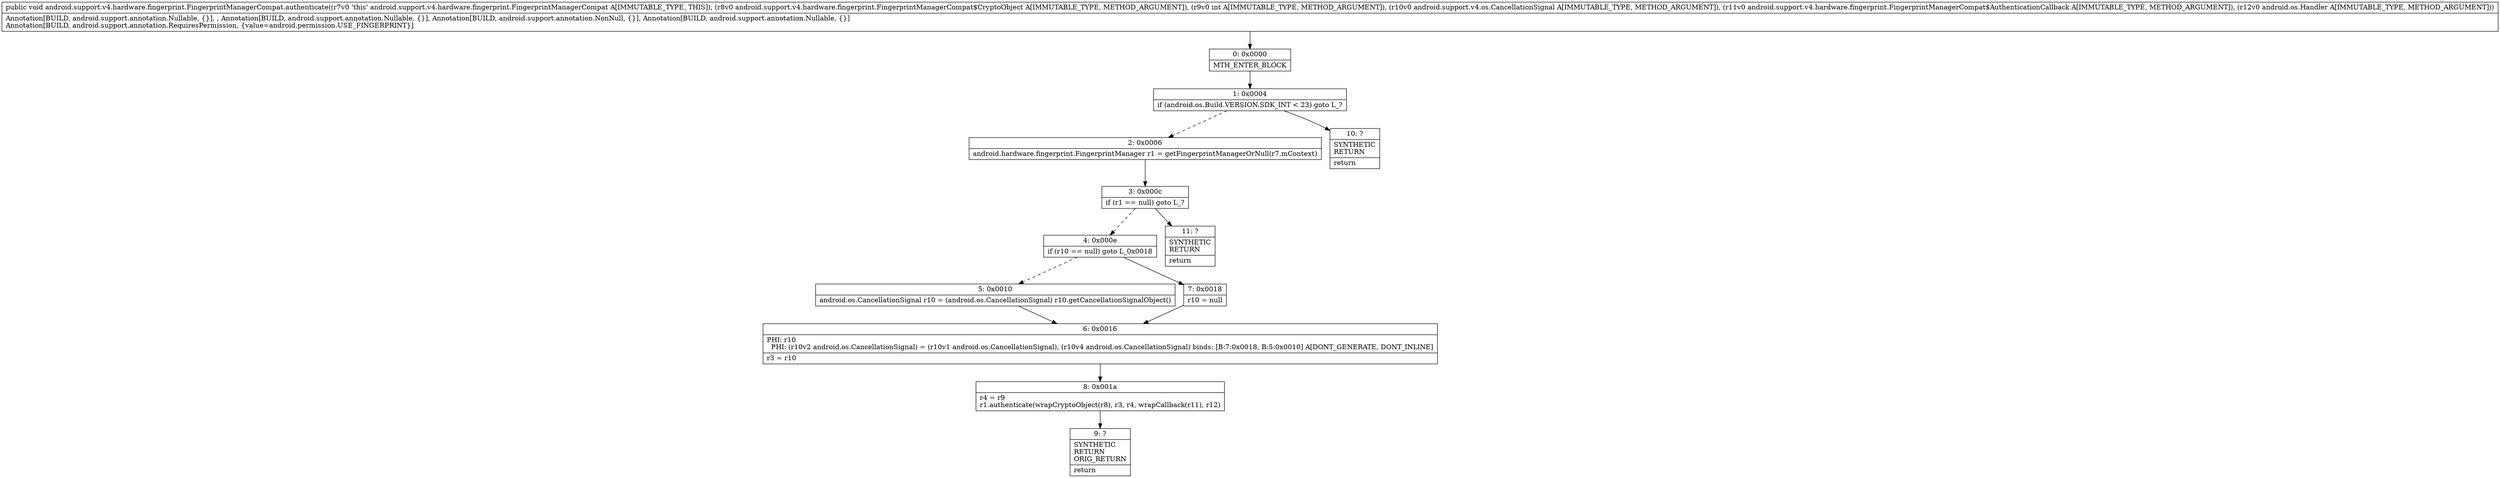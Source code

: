 digraph "CFG forandroid.support.v4.hardware.fingerprint.FingerprintManagerCompat.authenticate(Landroid\/support\/v4\/hardware\/fingerprint\/FingerprintManagerCompat$CryptoObject;ILandroid\/support\/v4\/os\/CancellationSignal;Landroid\/support\/v4\/hardware\/fingerprint\/FingerprintManagerCompat$AuthenticationCallback;Landroid\/os\/Handler;)V" {
Node_0 [shape=record,label="{0\:\ 0x0000|MTH_ENTER_BLOCK\l}"];
Node_1 [shape=record,label="{1\:\ 0x0004|if (android.os.Build.VERSION.SDK_INT \< 23) goto L_?\l}"];
Node_2 [shape=record,label="{2\:\ 0x0006|android.hardware.fingerprint.FingerprintManager r1 = getFingerprintManagerOrNull(r7.mContext)\l}"];
Node_3 [shape=record,label="{3\:\ 0x000c|if (r1 == null) goto L_?\l}"];
Node_4 [shape=record,label="{4\:\ 0x000e|if (r10 == null) goto L_0x0018\l}"];
Node_5 [shape=record,label="{5\:\ 0x0010|android.os.CancellationSignal r10 = (android.os.CancellationSignal) r10.getCancellationSignalObject()\l}"];
Node_6 [shape=record,label="{6\:\ 0x0016|PHI: r10 \l  PHI: (r10v2 android.os.CancellationSignal) = (r10v1 android.os.CancellationSignal), (r10v4 android.os.CancellationSignal) binds: [B:7:0x0018, B:5:0x0010] A[DONT_GENERATE, DONT_INLINE]\l|r3 = r10\l}"];
Node_7 [shape=record,label="{7\:\ 0x0018|r10 = null\l}"];
Node_8 [shape=record,label="{8\:\ 0x001a|r4 = r9\lr1.authenticate(wrapCryptoObject(r8), r3, r4, wrapCallback(r11), r12)\l}"];
Node_9 [shape=record,label="{9\:\ ?|SYNTHETIC\lRETURN\lORIG_RETURN\l|return\l}"];
Node_10 [shape=record,label="{10\:\ ?|SYNTHETIC\lRETURN\l|return\l}"];
Node_11 [shape=record,label="{11\:\ ?|SYNTHETIC\lRETURN\l|return\l}"];
MethodNode[shape=record,label="{public void android.support.v4.hardware.fingerprint.FingerprintManagerCompat.authenticate((r7v0 'this' android.support.v4.hardware.fingerprint.FingerprintManagerCompat A[IMMUTABLE_TYPE, THIS]), (r8v0 android.support.v4.hardware.fingerprint.FingerprintManagerCompat$CryptoObject A[IMMUTABLE_TYPE, METHOD_ARGUMENT]), (r9v0 int A[IMMUTABLE_TYPE, METHOD_ARGUMENT]), (r10v0 android.support.v4.os.CancellationSignal A[IMMUTABLE_TYPE, METHOD_ARGUMENT]), (r11v0 android.support.v4.hardware.fingerprint.FingerprintManagerCompat$AuthenticationCallback A[IMMUTABLE_TYPE, METHOD_ARGUMENT]), (r12v0 android.os.Handler A[IMMUTABLE_TYPE, METHOD_ARGUMENT]))  | Annotation[BUILD, android.support.annotation.Nullable, \{\}], , Annotation[BUILD, android.support.annotation.Nullable, \{\}], Annotation[BUILD, android.support.annotation.NonNull, \{\}], Annotation[BUILD, android.support.annotation.Nullable, \{\}]\lAnnotation[BUILD, android.support.annotation.RequiresPermission, \{value=android.permission.USE_FINGERPRINT\}]\l}"];
MethodNode -> Node_0;
Node_0 -> Node_1;
Node_1 -> Node_2[style=dashed];
Node_1 -> Node_10;
Node_2 -> Node_3;
Node_3 -> Node_4[style=dashed];
Node_3 -> Node_11;
Node_4 -> Node_5[style=dashed];
Node_4 -> Node_7;
Node_5 -> Node_6;
Node_6 -> Node_8;
Node_7 -> Node_6;
Node_8 -> Node_9;
}


